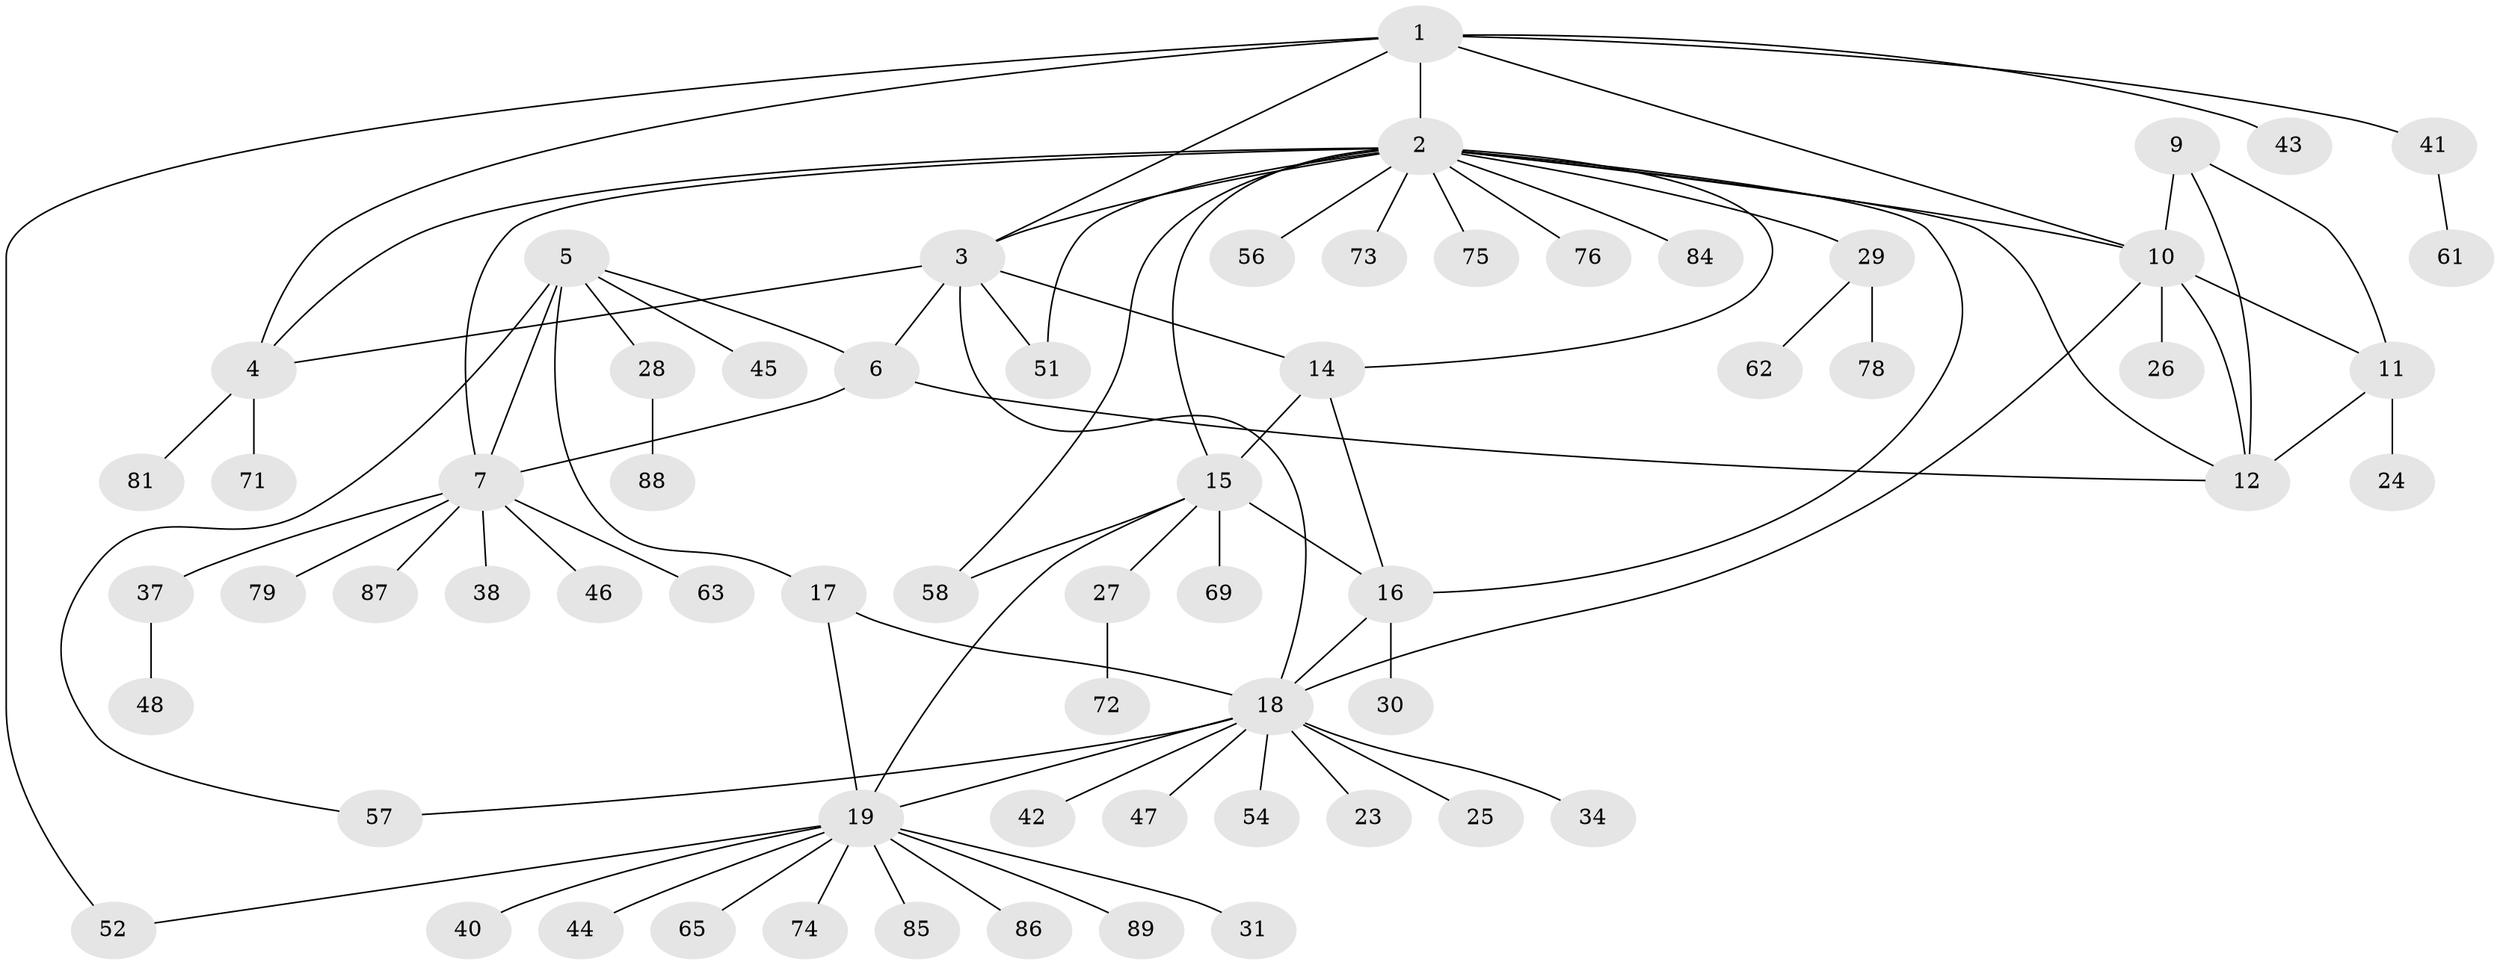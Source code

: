 // Generated by graph-tools (version 1.1) at 2025/24/03/03/25 07:24:14]
// undirected, 64 vertices, 87 edges
graph export_dot {
graph [start="1"]
  node [color=gray90,style=filled];
  1 [super="+36"];
  2 [super="+13"];
  3 [super="+64"];
  4 [super="+68"];
  5 [super="+32"];
  6 [super="+50"];
  7 [super="+8"];
  9 [super="+21"];
  10;
  11 [super="+35"];
  12 [super="+53"];
  14 [super="+22"];
  15 [super="+49"];
  16 [super="+55"];
  17;
  18 [super="+67"];
  19 [super="+20"];
  23;
  24;
  25 [super="+83"];
  26;
  27 [super="+60"];
  28 [super="+77"];
  29 [super="+39"];
  30 [super="+33"];
  31;
  34;
  37;
  38 [super="+80"];
  40;
  41 [super="+66"];
  42;
  43;
  44;
  45;
  46;
  47;
  48 [super="+70"];
  51;
  52;
  54 [super="+59"];
  56;
  57 [super="+82"];
  58;
  61;
  62;
  63;
  65;
  69;
  71;
  72;
  73;
  74;
  75;
  76;
  78;
  79;
  81;
  84;
  85;
  86;
  87;
  88;
  89;
  1 -- 2;
  1 -- 3;
  1 -- 4;
  1 -- 10;
  1 -- 41;
  1 -- 52;
  1 -- 43;
  2 -- 3;
  2 -- 4;
  2 -- 29;
  2 -- 56;
  2 -- 58;
  2 -- 73;
  2 -- 84;
  2 -- 10;
  2 -- 75;
  2 -- 76;
  2 -- 14;
  2 -- 15;
  2 -- 16;
  2 -- 51;
  2 -- 7;
  2 -- 12;
  3 -- 4;
  3 -- 6;
  3 -- 18 [weight=2];
  3 -- 51;
  3 -- 14;
  4 -- 71;
  4 -- 81;
  5 -- 6;
  5 -- 7 [weight=2];
  5 -- 17;
  5 -- 28;
  5 -- 45;
  5 -- 57;
  6 -- 7 [weight=2];
  6 -- 12;
  7 -- 38;
  7 -- 46;
  7 -- 63;
  7 -- 87;
  7 -- 37;
  7 -- 79;
  9 -- 10;
  9 -- 11;
  9 -- 12;
  10 -- 11;
  10 -- 12;
  10 -- 18;
  10 -- 26;
  11 -- 12;
  11 -- 24;
  14 -- 15;
  14 -- 16;
  15 -- 16;
  15 -- 19;
  15 -- 27;
  15 -- 58;
  15 -- 69;
  16 -- 30;
  16 -- 18;
  17 -- 18;
  17 -- 19 [weight=2];
  18 -- 19 [weight=2];
  18 -- 23;
  18 -- 25;
  18 -- 34;
  18 -- 42;
  18 -- 47;
  18 -- 54;
  18 -- 57;
  19 -- 31;
  19 -- 74;
  19 -- 85;
  19 -- 86;
  19 -- 89;
  19 -- 65;
  19 -- 52;
  19 -- 40;
  19 -- 44;
  27 -- 72;
  28 -- 88;
  29 -- 62;
  29 -- 78;
  37 -- 48;
  41 -- 61;
}
